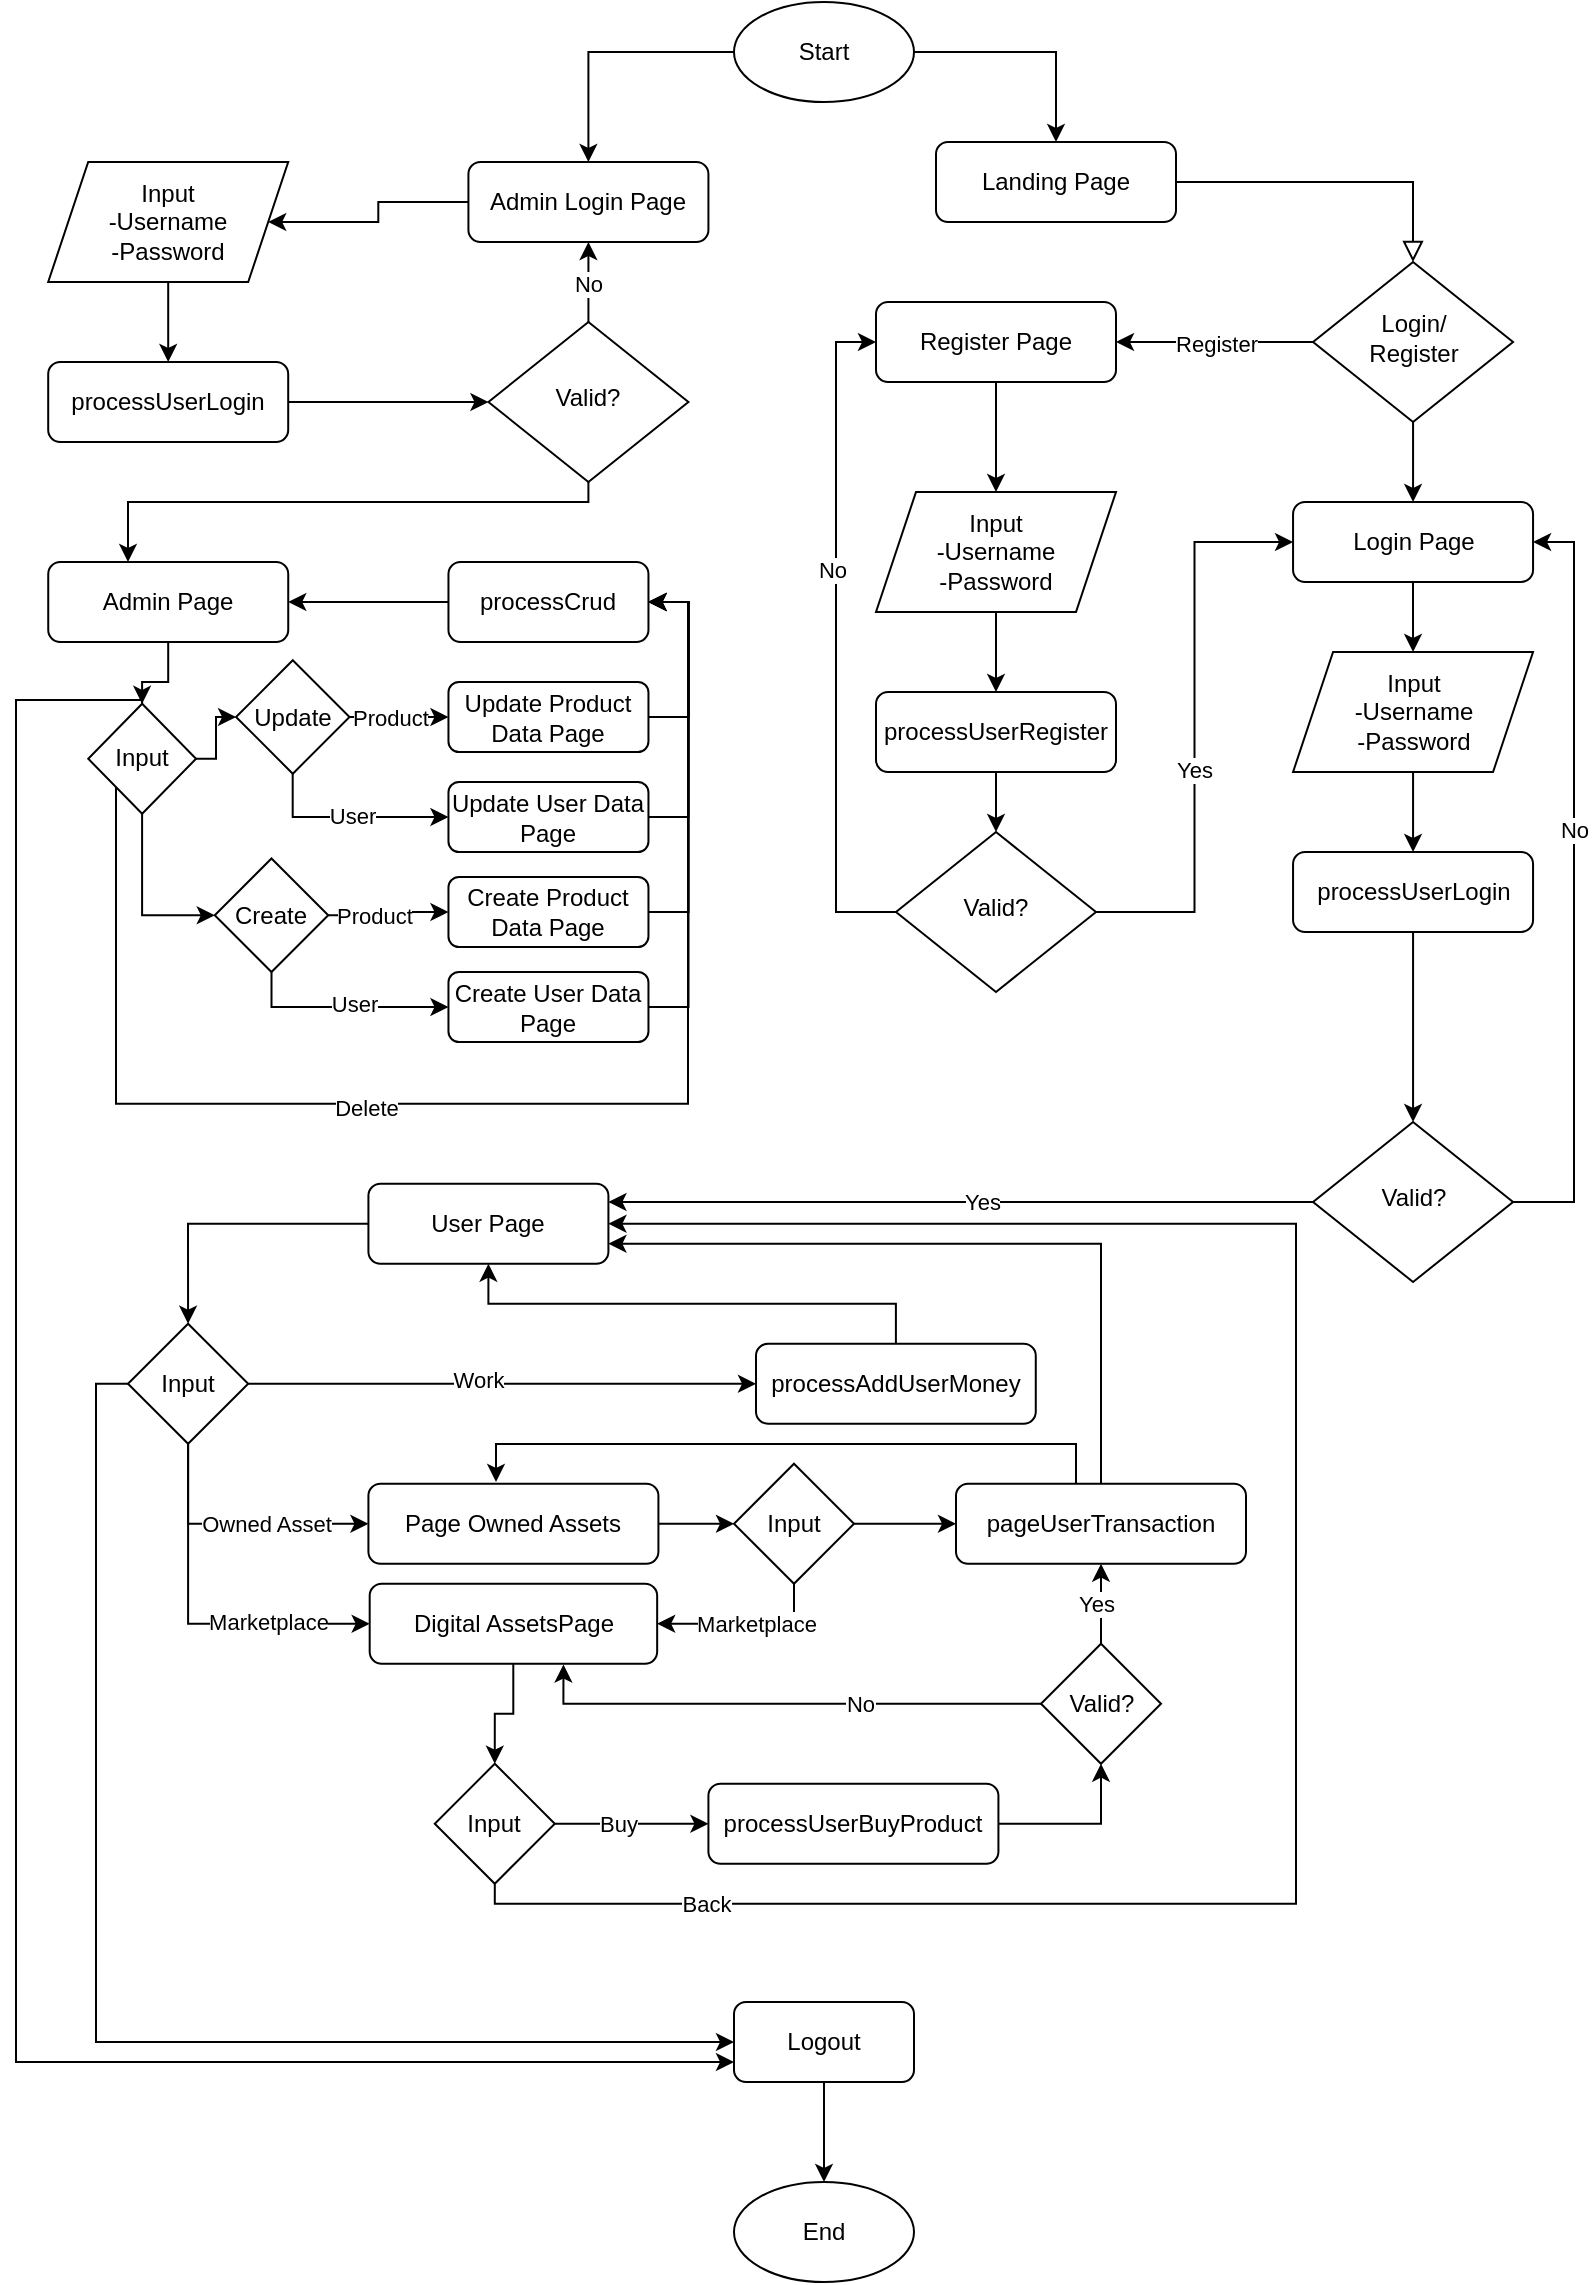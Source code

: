 <mxfile version="23.1.7" type="device">
  <diagram id="C5RBs43oDa-KdzZeNtuy" name="Page-1">
    <mxGraphModel dx="978" dy="607" grid="1" gridSize="10" guides="1" tooltips="1" connect="1" arrows="1" fold="1" page="1" pageScale="1" pageWidth="827" pageHeight="1169" math="0" shadow="0">
      <root>
        <mxCell id="WIyWlLk6GJQsqaUBKTNV-0" />
        <mxCell id="WIyWlLk6GJQsqaUBKTNV-1" parent="WIyWlLk6GJQsqaUBKTNV-0" />
        <mxCell id="WIyWlLk6GJQsqaUBKTNV-2" value="" style="rounded=0;html=1;jettySize=auto;orthogonalLoop=1;fontSize=11;endArrow=block;endFill=0;endSize=8;strokeWidth=1;shadow=0;labelBackgroundColor=none;edgeStyle=orthogonalEdgeStyle;" parent="WIyWlLk6GJQsqaUBKTNV-1" source="WIyWlLk6GJQsqaUBKTNV-3" target="WIyWlLk6GJQsqaUBKTNV-6" edge="1">
          <mxGeometry relative="1" as="geometry" />
        </mxCell>
        <mxCell id="WIyWlLk6GJQsqaUBKTNV-3" value="Landing Page" style="rounded=1;whiteSpace=wrap;html=1;fontSize=12;glass=0;strokeWidth=1;shadow=0;" parent="WIyWlLk6GJQsqaUBKTNV-1" vertex="1">
          <mxGeometry x="470" y="80" width="120" height="40" as="geometry" />
        </mxCell>
        <mxCell id="2EJG6AyKctbjGO9MTDLc-4" style="edgeStyle=orthogonalEdgeStyle;rounded=0;orthogonalLoop=1;jettySize=auto;html=1;entryX=1;entryY=0.5;entryDx=0;entryDy=0;" parent="WIyWlLk6GJQsqaUBKTNV-1" source="WIyWlLk6GJQsqaUBKTNV-6" target="2EJG6AyKctbjGO9MTDLc-16" edge="1">
          <mxGeometry relative="1" as="geometry">
            <mxPoint x="548.53" y="260" as="targetPoint" />
          </mxGeometry>
        </mxCell>
        <mxCell id="2EJG6AyKctbjGO9MTDLc-6" value="Register" style="edgeLabel;html=1;align=center;verticalAlign=middle;resizable=0;points=[];" parent="2EJG6AyKctbjGO9MTDLc-4" vertex="1" connectable="0">
          <mxGeometry x="-0.01" y="1" relative="1" as="geometry">
            <mxPoint as="offset" />
          </mxGeometry>
        </mxCell>
        <mxCell id="2EJG6AyKctbjGO9MTDLc-28" style="edgeStyle=orthogonalEdgeStyle;rounded=0;orthogonalLoop=1;jettySize=auto;html=1;" parent="WIyWlLk6GJQsqaUBKTNV-1" source="WIyWlLk6GJQsqaUBKTNV-6" target="2EJG6AyKctbjGO9MTDLc-15" edge="1">
          <mxGeometry relative="1" as="geometry" />
        </mxCell>
        <mxCell id="WIyWlLk6GJQsqaUBKTNV-6" value="Login/&lt;br&gt;Register" style="rhombus;whiteSpace=wrap;html=1;shadow=0;fontFamily=Helvetica;fontSize=12;align=center;strokeWidth=1;spacing=6;spacingTop=-4;" parent="WIyWlLk6GJQsqaUBKTNV-1" vertex="1">
          <mxGeometry x="658.53" y="140" width="100" height="80" as="geometry" />
        </mxCell>
        <mxCell id="2EJG6AyKctbjGO9MTDLc-12" style="edgeStyle=orthogonalEdgeStyle;rounded=0;orthogonalLoop=1;jettySize=auto;html=1;" parent="WIyWlLk6GJQsqaUBKTNV-1" source="2EJG6AyKctbjGO9MTDLc-8" target="2EJG6AyKctbjGO9MTDLc-11" edge="1">
          <mxGeometry relative="1" as="geometry" />
        </mxCell>
        <mxCell id="2EJG6AyKctbjGO9MTDLc-8" value="Input&lt;br&gt;-Username&lt;br&gt;-Password" style="shape=parallelogram;perimeter=parallelogramPerimeter;whiteSpace=wrap;html=1;fixedSize=1;" parent="WIyWlLk6GJQsqaUBKTNV-1" vertex="1">
          <mxGeometry x="440" y="255" width="120" height="60" as="geometry" />
        </mxCell>
        <mxCell id="2EJG6AyKctbjGO9MTDLc-25" style="edgeStyle=orthogonalEdgeStyle;rounded=0;orthogonalLoop=1;jettySize=auto;html=1;" parent="WIyWlLk6GJQsqaUBKTNV-1" source="2EJG6AyKctbjGO9MTDLc-9" target="2EJG6AyKctbjGO9MTDLc-23" edge="1">
          <mxGeometry relative="1" as="geometry" />
        </mxCell>
        <mxCell id="2EJG6AyKctbjGO9MTDLc-9" value="Input&lt;br&gt;-Username&lt;br&gt;-Password" style="shape=parallelogram;perimeter=parallelogramPerimeter;whiteSpace=wrap;html=1;fixedSize=1;" parent="WIyWlLk6GJQsqaUBKTNV-1" vertex="1">
          <mxGeometry x="648.53" y="335" width="120" height="60" as="geometry" />
        </mxCell>
        <mxCell id="2EJG6AyKctbjGO9MTDLc-19" style="edgeStyle=orthogonalEdgeStyle;rounded=0;orthogonalLoop=1;jettySize=auto;html=1;" parent="WIyWlLk6GJQsqaUBKTNV-1" source="2EJG6AyKctbjGO9MTDLc-11" target="2EJG6AyKctbjGO9MTDLc-13" edge="1">
          <mxGeometry relative="1" as="geometry" />
        </mxCell>
        <mxCell id="2EJG6AyKctbjGO9MTDLc-11" value="processUserRegister" style="rounded=1;whiteSpace=wrap;html=1;fontSize=12;glass=0;strokeWidth=1;shadow=0;" parent="WIyWlLk6GJQsqaUBKTNV-1" vertex="1">
          <mxGeometry x="440" y="355" width="120" height="40" as="geometry" />
        </mxCell>
        <mxCell id="2EJG6AyKctbjGO9MTDLc-29" style="edgeStyle=orthogonalEdgeStyle;rounded=0;orthogonalLoop=1;jettySize=auto;html=1;entryX=0;entryY=0.5;entryDx=0;entryDy=0;" parent="WIyWlLk6GJQsqaUBKTNV-1" source="2EJG6AyKctbjGO9MTDLc-13" target="2EJG6AyKctbjGO9MTDLc-15" edge="1">
          <mxGeometry relative="1" as="geometry" />
        </mxCell>
        <mxCell id="2EJG6AyKctbjGO9MTDLc-30" value="Yes" style="edgeLabel;html=1;align=center;verticalAlign=middle;resizable=0;points=[];" parent="2EJG6AyKctbjGO9MTDLc-29" vertex="1" connectable="0">
          <mxGeometry x="-0.148" y="1" relative="1" as="geometry">
            <mxPoint as="offset" />
          </mxGeometry>
        </mxCell>
        <mxCell id="2EJG6AyKctbjGO9MTDLc-269" style="edgeStyle=orthogonalEdgeStyle;rounded=0;orthogonalLoop=1;jettySize=auto;html=1;entryX=0;entryY=0.5;entryDx=0;entryDy=0;" parent="WIyWlLk6GJQsqaUBKTNV-1" source="2EJG6AyKctbjGO9MTDLc-13" target="2EJG6AyKctbjGO9MTDLc-16" edge="1">
          <mxGeometry relative="1" as="geometry">
            <Array as="points">
              <mxPoint x="420" y="465" />
              <mxPoint x="420" y="180" />
            </Array>
          </mxGeometry>
        </mxCell>
        <mxCell id="2EJG6AyKctbjGO9MTDLc-270" value="No" style="edgeLabel;html=1;align=center;verticalAlign=middle;resizable=0;points=[];" parent="2EJG6AyKctbjGO9MTDLc-269" vertex="1" connectable="0">
          <mxGeometry x="0.204" y="2" relative="1" as="geometry">
            <mxPoint as="offset" />
          </mxGeometry>
        </mxCell>
        <mxCell id="2EJG6AyKctbjGO9MTDLc-13" value="Valid?" style="rhombus;whiteSpace=wrap;html=1;shadow=0;fontFamily=Helvetica;fontSize=12;align=center;strokeWidth=1;spacing=6;spacingTop=-4;" parent="WIyWlLk6GJQsqaUBKTNV-1" vertex="1">
          <mxGeometry x="450" y="425" width="100" height="80" as="geometry" />
        </mxCell>
        <mxCell id="2EJG6AyKctbjGO9MTDLc-18" style="edgeStyle=orthogonalEdgeStyle;rounded=0;orthogonalLoop=1;jettySize=auto;html=1;entryX=0.5;entryY=0;entryDx=0;entryDy=0;" parent="WIyWlLk6GJQsqaUBKTNV-1" source="2EJG6AyKctbjGO9MTDLc-15" target="2EJG6AyKctbjGO9MTDLc-9" edge="1">
          <mxGeometry relative="1" as="geometry" />
        </mxCell>
        <mxCell id="2EJG6AyKctbjGO9MTDLc-15" value="Login Page" style="rounded=1;whiteSpace=wrap;html=1;fontSize=12;glass=0;strokeWidth=1;shadow=0;" parent="WIyWlLk6GJQsqaUBKTNV-1" vertex="1">
          <mxGeometry x="648.53" y="260" width="120" height="40" as="geometry" />
        </mxCell>
        <mxCell id="2EJG6AyKctbjGO9MTDLc-17" style="edgeStyle=orthogonalEdgeStyle;rounded=0;orthogonalLoop=1;jettySize=auto;html=1;" parent="WIyWlLk6GJQsqaUBKTNV-1" source="2EJG6AyKctbjGO9MTDLc-16" target="2EJG6AyKctbjGO9MTDLc-8" edge="1">
          <mxGeometry relative="1" as="geometry" />
        </mxCell>
        <mxCell id="2EJG6AyKctbjGO9MTDLc-16" value="Register Page" style="rounded=1;whiteSpace=wrap;html=1;fontSize=12;glass=0;strokeWidth=1;shadow=0;" parent="WIyWlLk6GJQsqaUBKTNV-1" vertex="1">
          <mxGeometry x="440" y="160" width="120" height="40" as="geometry" />
        </mxCell>
        <mxCell id="2EJG6AyKctbjGO9MTDLc-26" style="edgeStyle=orthogonalEdgeStyle;rounded=0;orthogonalLoop=1;jettySize=auto;html=1;" parent="WIyWlLk6GJQsqaUBKTNV-1" source="2EJG6AyKctbjGO9MTDLc-23" target="2EJG6AyKctbjGO9MTDLc-24" edge="1">
          <mxGeometry relative="1" as="geometry" />
        </mxCell>
        <mxCell id="2EJG6AyKctbjGO9MTDLc-23" value="processUserLogin" style="rounded=1;whiteSpace=wrap;html=1;fontSize=12;glass=0;strokeWidth=1;shadow=0;" parent="WIyWlLk6GJQsqaUBKTNV-1" vertex="1">
          <mxGeometry x="648.53" y="435" width="120" height="40" as="geometry" />
        </mxCell>
        <mxCell id="2EJG6AyKctbjGO9MTDLc-27" value="No" style="edgeStyle=orthogonalEdgeStyle;rounded=0;orthogonalLoop=1;jettySize=auto;html=1;exitX=1;exitY=0.5;exitDx=0;exitDy=0;entryX=1;entryY=0.5;entryDx=0;entryDy=0;" parent="WIyWlLk6GJQsqaUBKTNV-1" source="2EJG6AyKctbjGO9MTDLc-24" target="2EJG6AyKctbjGO9MTDLc-15" edge="1">
          <mxGeometry x="0.133" relative="1" as="geometry">
            <Array as="points">
              <mxPoint x="789" y="610" />
              <mxPoint x="789" y="280" />
            </Array>
            <mxPoint as="offset" />
          </mxGeometry>
        </mxCell>
        <mxCell id="2EJG6AyKctbjGO9MTDLc-273" style="edgeStyle=orthogonalEdgeStyle;rounded=0;orthogonalLoop=1;jettySize=auto;html=1;" parent="WIyWlLk6GJQsqaUBKTNV-1" source="2EJG6AyKctbjGO9MTDLc-24" target="2EJG6AyKctbjGO9MTDLc-37" edge="1">
          <mxGeometry relative="1" as="geometry">
            <Array as="points">
              <mxPoint x="380" y="609.87" />
              <mxPoint x="380" y="609.87" />
            </Array>
          </mxGeometry>
        </mxCell>
        <mxCell id="2EJG6AyKctbjGO9MTDLc-274" value="Yes" style="edgeLabel;html=1;align=center;verticalAlign=middle;resizable=0;points=[];" parent="2EJG6AyKctbjGO9MTDLc-273" vertex="1" connectable="0">
          <mxGeometry x="-0.055" relative="1" as="geometry">
            <mxPoint x="1" as="offset" />
          </mxGeometry>
        </mxCell>
        <mxCell id="2EJG6AyKctbjGO9MTDLc-24" value="Valid?" style="rhombus;whiteSpace=wrap;html=1;shadow=0;fontFamily=Helvetica;fontSize=12;align=center;strokeWidth=1;spacing=6;spacingTop=-4;" parent="WIyWlLk6GJQsqaUBKTNV-1" vertex="1">
          <mxGeometry x="658.53" y="570" width="100" height="80" as="geometry" />
        </mxCell>
        <mxCell id="2EJG6AyKctbjGO9MTDLc-292" style="edgeStyle=orthogonalEdgeStyle;rounded=0;orthogonalLoop=1;jettySize=auto;html=1;entryX=0.5;entryY=0;entryDx=0;entryDy=0;" parent="WIyWlLk6GJQsqaUBKTNV-1" source="2EJG6AyKctbjGO9MTDLc-37" target="2EJG6AyKctbjGO9MTDLc-41" edge="1">
          <mxGeometry relative="1" as="geometry" />
        </mxCell>
        <mxCell id="2EJG6AyKctbjGO9MTDLc-37" value="User Page" style="rounded=1;whiteSpace=wrap;html=1;fontSize=12;glass=0;strokeWidth=1;shadow=0;" parent="WIyWlLk6GJQsqaUBKTNV-1" vertex="1">
          <mxGeometry x="186.21" y="600.87" width="120" height="40" as="geometry" />
        </mxCell>
        <mxCell id="2EJG6AyKctbjGO9MTDLc-271" style="edgeStyle=orthogonalEdgeStyle;rounded=0;orthogonalLoop=1;jettySize=auto;html=1;entryX=0;entryY=0.5;entryDx=0;entryDy=0;" parent="WIyWlLk6GJQsqaUBKTNV-1" source="2EJG6AyKctbjGO9MTDLc-41" target="2EJG6AyKctbjGO9MTDLc-48" edge="1">
          <mxGeometry relative="1" as="geometry" />
        </mxCell>
        <mxCell id="2EJG6AyKctbjGO9MTDLc-275" value="Work" style="edgeLabel;html=1;align=center;verticalAlign=middle;resizable=0;points=[];" parent="2EJG6AyKctbjGO9MTDLc-271" vertex="1" connectable="0">
          <mxGeometry x="-0.1" y="2" relative="1" as="geometry">
            <mxPoint as="offset" />
          </mxGeometry>
        </mxCell>
        <mxCell id="2EJG6AyKctbjGO9MTDLc-293" style="edgeStyle=orthogonalEdgeStyle;rounded=0;orthogonalLoop=1;jettySize=auto;html=1;entryX=0;entryY=0.5;entryDx=0;entryDy=0;" parent="WIyWlLk6GJQsqaUBKTNV-1" source="2EJG6AyKctbjGO9MTDLc-41" target="2EJG6AyKctbjGO9MTDLc-82" edge="1">
          <mxGeometry relative="1" as="geometry">
            <Array as="points">
              <mxPoint x="96" y="770.87" />
            </Array>
          </mxGeometry>
        </mxCell>
        <mxCell id="2EJG6AyKctbjGO9MTDLc-312" value="Owned Asset" style="edgeLabel;html=1;align=center;verticalAlign=middle;resizable=0;points=[];" parent="2EJG6AyKctbjGO9MTDLc-293" vertex="1" connectable="0">
          <mxGeometry x="0.225" relative="1" as="geometry">
            <mxPoint x="-1" as="offset" />
          </mxGeometry>
        </mxCell>
        <mxCell id="2EJG6AyKctbjGO9MTDLc-294" style="edgeStyle=orthogonalEdgeStyle;rounded=0;orthogonalLoop=1;jettySize=auto;html=1;entryX=0;entryY=0.5;entryDx=0;entryDy=0;" parent="WIyWlLk6GJQsqaUBKTNV-1" source="2EJG6AyKctbjGO9MTDLc-41" target="2EJG6AyKctbjGO9MTDLc-55" edge="1">
          <mxGeometry relative="1" as="geometry">
            <Array as="points">
              <mxPoint x="96" y="820.87" />
            </Array>
          </mxGeometry>
        </mxCell>
        <mxCell id="2EJG6AyKctbjGO9MTDLc-313" value="Marketplace" style="edgeLabel;html=1;align=center;verticalAlign=middle;resizable=0;points=[];" parent="2EJG6AyKctbjGO9MTDLc-294" vertex="1" connectable="0">
          <mxGeometry x="0.433" y="1" relative="1" as="geometry">
            <mxPoint as="offset" />
          </mxGeometry>
        </mxCell>
        <mxCell id="2EJG6AyKctbjGO9MTDLc-314" style="edgeStyle=orthogonalEdgeStyle;rounded=0;orthogonalLoop=1;jettySize=auto;html=1;entryX=0;entryY=0.5;entryDx=0;entryDy=0;" parent="WIyWlLk6GJQsqaUBKTNV-1" source="2EJG6AyKctbjGO9MTDLc-41" target="2EJG6AyKctbjGO9MTDLc-108" edge="1">
          <mxGeometry relative="1" as="geometry">
            <Array as="points">
              <mxPoint x="50" y="701" />
              <mxPoint x="50" y="1030" />
            </Array>
          </mxGeometry>
        </mxCell>
        <mxCell id="2EJG6AyKctbjGO9MTDLc-41" value="Input" style="rhombus;whiteSpace=wrap;html=1;" parent="WIyWlLk6GJQsqaUBKTNV-1" vertex="1">
          <mxGeometry x="65.99" y="670.87" width="60.11" height="60" as="geometry" />
        </mxCell>
        <mxCell id="2EJG6AyKctbjGO9MTDLc-272" style="edgeStyle=orthogonalEdgeStyle;rounded=0;orthogonalLoop=1;jettySize=auto;html=1;entryX=0.5;entryY=1;entryDx=0;entryDy=0;" parent="WIyWlLk6GJQsqaUBKTNV-1" source="2EJG6AyKctbjGO9MTDLc-48" target="2EJG6AyKctbjGO9MTDLc-37" edge="1">
          <mxGeometry relative="1" as="geometry">
            <Array as="points">
              <mxPoint x="450" y="660.87" />
              <mxPoint x="246" y="660.87" />
            </Array>
          </mxGeometry>
        </mxCell>
        <mxCell id="2EJG6AyKctbjGO9MTDLc-48" value="processAddUserMoney" style="rounded=1;whiteSpace=wrap;html=1;fontSize=12;glass=0;strokeWidth=1;shadow=0;" parent="WIyWlLk6GJQsqaUBKTNV-1" vertex="1">
          <mxGeometry x="380" y="680.87" width="139.89" height="40" as="geometry" />
        </mxCell>
        <mxCell id="2EJG6AyKctbjGO9MTDLc-288" style="edgeStyle=orthogonalEdgeStyle;rounded=0;orthogonalLoop=1;jettySize=auto;html=1;entryX=0.5;entryY=0;entryDx=0;entryDy=0;" parent="WIyWlLk6GJQsqaUBKTNV-1" source="2EJG6AyKctbjGO9MTDLc-55" target="2EJG6AyKctbjGO9MTDLc-281" edge="1">
          <mxGeometry relative="1" as="geometry" />
        </mxCell>
        <mxCell id="2EJG6AyKctbjGO9MTDLc-55" value="Digital AssetsPage" style="rounded=1;whiteSpace=wrap;html=1;fontSize=12;glass=0;strokeWidth=1;shadow=0;" parent="WIyWlLk6GJQsqaUBKTNV-1" vertex="1">
          <mxGeometry x="186.84" y="800.87" width="143.74" height="40" as="geometry" />
        </mxCell>
        <mxCell id="2EJG6AyKctbjGO9MTDLc-307" style="edgeStyle=orthogonalEdgeStyle;rounded=0;orthogonalLoop=1;jettySize=auto;html=1;entryX=0.5;entryY=1;entryDx=0;entryDy=0;" parent="WIyWlLk6GJQsqaUBKTNV-1" source="2EJG6AyKctbjGO9MTDLc-62" target="2EJG6AyKctbjGO9MTDLc-70" edge="1">
          <mxGeometry relative="1" as="geometry" />
        </mxCell>
        <mxCell id="2EJG6AyKctbjGO9MTDLc-62" value="processUserBuyProduct" style="rounded=1;whiteSpace=wrap;html=1;fontSize=12;glass=0;strokeWidth=1;shadow=0;" parent="WIyWlLk6GJQsqaUBKTNV-1" vertex="1">
          <mxGeometry x="356.21" y="900.87" width="145" height="40" as="geometry" />
        </mxCell>
        <mxCell id="2EJG6AyKctbjGO9MTDLc-308" style="edgeStyle=orthogonalEdgeStyle;rounded=0;orthogonalLoop=1;jettySize=auto;html=1;" parent="WIyWlLk6GJQsqaUBKTNV-1" source="2EJG6AyKctbjGO9MTDLc-70" target="2EJG6AyKctbjGO9MTDLc-79" edge="1">
          <mxGeometry relative="1" as="geometry" />
        </mxCell>
        <mxCell id="2EJG6AyKctbjGO9MTDLc-311" value="Yes" style="edgeLabel;html=1;align=center;verticalAlign=middle;resizable=0;points=[];" parent="2EJG6AyKctbjGO9MTDLc-308" vertex="1" connectable="0">
          <mxGeometry x="0.009" y="3" relative="1" as="geometry">
            <mxPoint as="offset" />
          </mxGeometry>
        </mxCell>
        <mxCell id="2EJG6AyKctbjGO9MTDLc-70" value="Valid?" style="rhombus;whiteSpace=wrap;html=1;" parent="WIyWlLk6GJQsqaUBKTNV-1" vertex="1">
          <mxGeometry x="522.5" y="830.87" width="60" height="60" as="geometry" />
        </mxCell>
        <mxCell id="2EJG6AyKctbjGO9MTDLc-297" style="edgeStyle=orthogonalEdgeStyle;rounded=0;orthogonalLoop=1;jettySize=auto;html=1;entryX=1;entryY=0.75;entryDx=0;entryDy=0;" parent="WIyWlLk6GJQsqaUBKTNV-1" source="2EJG6AyKctbjGO9MTDLc-79" target="2EJG6AyKctbjGO9MTDLc-37" edge="1">
          <mxGeometry relative="1" as="geometry">
            <Array as="points">
              <mxPoint x="553" y="630.87" />
            </Array>
          </mxGeometry>
        </mxCell>
        <mxCell id="2EJG6AyKctbjGO9MTDLc-79" value="pageUserTransaction" style="rounded=1;whiteSpace=wrap;html=1;fontSize=12;glass=0;strokeWidth=1;shadow=0;" parent="WIyWlLk6GJQsqaUBKTNV-1" vertex="1">
          <mxGeometry x="480" y="750.87" width="145" height="40" as="geometry" />
        </mxCell>
        <mxCell id="2EJG6AyKctbjGO9MTDLc-282" style="edgeStyle=orthogonalEdgeStyle;rounded=0;orthogonalLoop=1;jettySize=auto;html=1;entryX=0;entryY=0.5;entryDx=0;entryDy=0;" parent="WIyWlLk6GJQsqaUBKTNV-1" source="2EJG6AyKctbjGO9MTDLc-82" target="2EJG6AyKctbjGO9MTDLc-85" edge="1">
          <mxGeometry relative="1" as="geometry" />
        </mxCell>
        <mxCell id="2EJG6AyKctbjGO9MTDLc-82" value="Page Owned Assets" style="rounded=1;whiteSpace=wrap;html=1;fontSize=12;glass=0;strokeWidth=1;shadow=0;" parent="WIyWlLk6GJQsqaUBKTNV-1" vertex="1">
          <mxGeometry x="186.21" y="750.87" width="145" height="40" as="geometry" />
        </mxCell>
        <mxCell id="2EJG6AyKctbjGO9MTDLc-295" style="edgeStyle=orthogonalEdgeStyle;rounded=0;orthogonalLoop=1;jettySize=auto;html=1;" parent="WIyWlLk6GJQsqaUBKTNV-1" source="2EJG6AyKctbjGO9MTDLc-85" target="2EJG6AyKctbjGO9MTDLc-79" edge="1">
          <mxGeometry relative="1" as="geometry" />
        </mxCell>
        <mxCell id="2EJG6AyKctbjGO9MTDLc-299" style="edgeStyle=orthogonalEdgeStyle;rounded=0;orthogonalLoop=1;jettySize=auto;html=1;" parent="WIyWlLk6GJQsqaUBKTNV-1" source="2EJG6AyKctbjGO9MTDLc-85" target="2EJG6AyKctbjGO9MTDLc-55" edge="1">
          <mxGeometry relative="1" as="geometry">
            <Array as="points">
              <mxPoint x="399" y="820.87" />
            </Array>
          </mxGeometry>
        </mxCell>
        <mxCell id="2EJG6AyKctbjGO9MTDLc-300" value="Marketplace" style="edgeLabel;html=1;align=center;verticalAlign=middle;resizable=0;points=[];" parent="2EJG6AyKctbjGO9MTDLc-299" vertex="1" connectable="0">
          <mxGeometry x="-0.12" y="-4" relative="1" as="geometry">
            <mxPoint y="4" as="offset" />
          </mxGeometry>
        </mxCell>
        <mxCell id="2EJG6AyKctbjGO9MTDLc-85" value="Input" style="rhombus;whiteSpace=wrap;html=1;" parent="WIyWlLk6GJQsqaUBKTNV-1" vertex="1">
          <mxGeometry x="369" y="740.87" width="60" height="60" as="geometry" />
        </mxCell>
        <mxCell id="2EJG6AyKctbjGO9MTDLc-316" style="edgeStyle=orthogonalEdgeStyle;rounded=0;orthogonalLoop=1;jettySize=auto;html=1;" parent="WIyWlLk6GJQsqaUBKTNV-1" source="2EJG6AyKctbjGO9MTDLc-108" target="2EJG6AyKctbjGO9MTDLc-163" edge="1">
          <mxGeometry relative="1" as="geometry" />
        </mxCell>
        <mxCell id="2EJG6AyKctbjGO9MTDLc-108" value="Logout" style="rounded=1;whiteSpace=wrap;html=1;" parent="WIyWlLk6GJQsqaUBKTNV-1" vertex="1">
          <mxGeometry x="369" y="1010" width="90" height="40" as="geometry" />
        </mxCell>
        <mxCell id="2EJG6AyKctbjGO9MTDLc-138" style="edgeStyle=orthogonalEdgeStyle;rounded=0;orthogonalLoop=1;jettySize=auto;html=1;entryX=0.5;entryY=0;entryDx=0;entryDy=0;" parent="WIyWlLk6GJQsqaUBKTNV-1" source="2EJG6AyKctbjGO9MTDLc-115" target="2EJG6AyKctbjGO9MTDLc-120" edge="1">
          <mxGeometry relative="1" as="geometry" />
        </mxCell>
        <mxCell id="2EJG6AyKctbjGO9MTDLc-115" value="Input&lt;br&gt;-Username&lt;br&gt;-Password" style="shape=parallelogram;perimeter=parallelogramPerimeter;whiteSpace=wrap;html=1;fixedSize=1;" parent="WIyWlLk6GJQsqaUBKTNV-1" vertex="1">
          <mxGeometry x="26.1" y="90" width="120" height="60" as="geometry" />
        </mxCell>
        <mxCell id="2EJG6AyKctbjGO9MTDLc-137" style="edgeStyle=orthogonalEdgeStyle;rounded=0;orthogonalLoop=1;jettySize=auto;html=1;" parent="WIyWlLk6GJQsqaUBKTNV-1" source="2EJG6AyKctbjGO9MTDLc-118" target="2EJG6AyKctbjGO9MTDLc-115" edge="1">
          <mxGeometry relative="1" as="geometry" />
        </mxCell>
        <mxCell id="2EJG6AyKctbjGO9MTDLc-118" value="Admin Login Page" style="rounded=1;whiteSpace=wrap;html=1;fontSize=12;glass=0;strokeWidth=1;shadow=0;" parent="WIyWlLk6GJQsqaUBKTNV-1" vertex="1">
          <mxGeometry x="236.21" y="90" width="120" height="40" as="geometry" />
        </mxCell>
        <mxCell id="2EJG6AyKctbjGO9MTDLc-131" style="edgeStyle=orthogonalEdgeStyle;rounded=0;orthogonalLoop=1;jettySize=auto;html=1;" parent="WIyWlLk6GJQsqaUBKTNV-1" source="2EJG6AyKctbjGO9MTDLc-120" target="2EJG6AyKctbjGO9MTDLc-122" edge="1">
          <mxGeometry relative="1" as="geometry" />
        </mxCell>
        <mxCell id="2EJG6AyKctbjGO9MTDLc-120" value="processUserLogin" style="rounded=1;whiteSpace=wrap;html=1;fontSize=12;glass=0;strokeWidth=1;shadow=0;" parent="WIyWlLk6GJQsqaUBKTNV-1" vertex="1">
          <mxGeometry x="26.1" y="190" width="120" height="40" as="geometry" />
        </mxCell>
        <mxCell id="2EJG6AyKctbjGO9MTDLc-132" style="edgeStyle=orthogonalEdgeStyle;rounded=0;orthogonalLoop=1;jettySize=auto;html=1;entryX=0.5;entryY=1;entryDx=0;entryDy=0;" parent="WIyWlLk6GJQsqaUBKTNV-1" source="2EJG6AyKctbjGO9MTDLc-122" target="2EJG6AyKctbjGO9MTDLc-118" edge="1">
          <mxGeometry relative="1" as="geometry" />
        </mxCell>
        <mxCell id="2EJG6AyKctbjGO9MTDLc-133" value="No" style="edgeLabel;html=1;align=center;verticalAlign=middle;resizable=0;points=[];" parent="2EJG6AyKctbjGO9MTDLc-132" vertex="1" connectable="0">
          <mxGeometry x="-0.057" relative="1" as="geometry">
            <mxPoint as="offset" />
          </mxGeometry>
        </mxCell>
        <mxCell id="oSRfJjsaRmlaMst2_6_6-0" style="edgeStyle=orthogonalEdgeStyle;rounded=0;orthogonalLoop=1;jettySize=auto;html=1;" edge="1" parent="WIyWlLk6GJQsqaUBKTNV-1" source="2EJG6AyKctbjGO9MTDLc-122" target="2EJG6AyKctbjGO9MTDLc-124">
          <mxGeometry relative="1" as="geometry">
            <Array as="points">
              <mxPoint x="296" y="260" />
              <mxPoint x="66" y="260" />
            </Array>
          </mxGeometry>
        </mxCell>
        <mxCell id="2EJG6AyKctbjGO9MTDLc-122" value="Valid?" style="rhombus;whiteSpace=wrap;html=1;shadow=0;fontFamily=Helvetica;fontSize=12;align=center;strokeWidth=1;spacing=6;spacingTop=-4;" parent="WIyWlLk6GJQsqaUBKTNV-1" vertex="1">
          <mxGeometry x="246.21" y="170" width="100" height="80" as="geometry" />
        </mxCell>
        <mxCell id="2EJG6AyKctbjGO9MTDLc-175" style="edgeStyle=orthogonalEdgeStyle;rounded=0;orthogonalLoop=1;jettySize=auto;html=1;" parent="WIyWlLk6GJQsqaUBKTNV-1" source="2EJG6AyKctbjGO9MTDLc-124" target="2EJG6AyKctbjGO9MTDLc-128" edge="1">
          <mxGeometry relative="1" as="geometry" />
        </mxCell>
        <mxCell id="2EJG6AyKctbjGO9MTDLc-124" value="Admin Page" style="rounded=1;whiteSpace=wrap;html=1;fontSize=12;glass=0;strokeWidth=1;shadow=0;" parent="WIyWlLk6GJQsqaUBKTNV-1" vertex="1">
          <mxGeometry x="26.12" y="290" width="120" height="40" as="geometry" />
        </mxCell>
        <mxCell id="2EJG6AyKctbjGO9MTDLc-318" style="edgeStyle=orthogonalEdgeStyle;rounded=0;orthogonalLoop=1;jettySize=auto;html=1;entryX=0;entryY=0.75;entryDx=0;entryDy=0;" parent="WIyWlLk6GJQsqaUBKTNV-1" source="2EJG6AyKctbjGO9MTDLc-128" target="2EJG6AyKctbjGO9MTDLc-108" edge="1">
          <mxGeometry relative="1" as="geometry">
            <Array as="points">
              <mxPoint x="10" y="359" />
              <mxPoint x="10" y="1040" />
            </Array>
          </mxGeometry>
        </mxCell>
        <mxCell id="2EJG6AyKctbjGO9MTDLc-331" style="edgeStyle=orthogonalEdgeStyle;rounded=0;orthogonalLoop=1;jettySize=auto;html=1;entryX=0;entryY=0.5;entryDx=0;entryDy=0;" parent="WIyWlLk6GJQsqaUBKTNV-1" source="2EJG6AyKctbjGO9MTDLc-128" target="2EJG6AyKctbjGO9MTDLc-322" edge="1">
          <mxGeometry relative="1" as="geometry">
            <Array as="points">
              <mxPoint x="110.02" y="388.87" />
              <mxPoint x="110.02" y="367.87" />
            </Array>
          </mxGeometry>
        </mxCell>
        <mxCell id="2EJG6AyKctbjGO9MTDLc-343" style="edgeStyle=orthogonalEdgeStyle;rounded=0;orthogonalLoop=1;jettySize=auto;html=1;entryX=0;entryY=0.5;entryDx=0;entryDy=0;" parent="WIyWlLk6GJQsqaUBKTNV-1" source="2EJG6AyKctbjGO9MTDLc-128" target="2EJG6AyKctbjGO9MTDLc-332" edge="1">
          <mxGeometry relative="1" as="geometry">
            <Array as="points">
              <mxPoint x="73.02" y="466.87" />
            </Array>
          </mxGeometry>
        </mxCell>
        <mxCell id="2EJG6AyKctbjGO9MTDLc-347" style="edgeStyle=orthogonalEdgeStyle;rounded=0;orthogonalLoop=1;jettySize=auto;html=1;entryX=1;entryY=0.5;entryDx=0;entryDy=0;" parent="WIyWlLk6GJQsqaUBKTNV-1" source="2EJG6AyKctbjGO9MTDLc-128" target="2EJG6AyKctbjGO9MTDLc-142" edge="1">
          <mxGeometry relative="1" as="geometry">
            <Array as="points">
              <mxPoint x="60.02" y="560.87" />
              <mxPoint x="346.02" y="560.87" />
              <mxPoint x="346.02" y="309.87" />
            </Array>
          </mxGeometry>
        </mxCell>
        <mxCell id="2EJG6AyKctbjGO9MTDLc-348" value="Delete" style="edgeLabel;html=1;align=center;verticalAlign=middle;resizable=0;points=[];" parent="2EJG6AyKctbjGO9MTDLc-347" vertex="1" connectable="0">
          <mxGeometry x="-0.207" y="-2" relative="1" as="geometry">
            <mxPoint as="offset" />
          </mxGeometry>
        </mxCell>
        <mxCell id="2EJG6AyKctbjGO9MTDLc-128" value="Input" style="rhombus;whiteSpace=wrap;html=1;" parent="WIyWlLk6GJQsqaUBKTNV-1" vertex="1">
          <mxGeometry x="46.12" y="360.87" width="53.9" height="55" as="geometry" />
        </mxCell>
        <mxCell id="2EJG6AyKctbjGO9MTDLc-262" style="edgeStyle=orthogonalEdgeStyle;rounded=0;orthogonalLoop=1;jettySize=auto;html=1;" parent="WIyWlLk6GJQsqaUBKTNV-1" source="2EJG6AyKctbjGO9MTDLc-142" target="2EJG6AyKctbjGO9MTDLc-124" edge="1">
          <mxGeometry relative="1" as="geometry" />
        </mxCell>
        <mxCell id="2EJG6AyKctbjGO9MTDLc-142" value="processCrud" style="rounded=1;whiteSpace=wrap;html=1;" parent="WIyWlLk6GJQsqaUBKTNV-1" vertex="1">
          <mxGeometry x="226.23" y="290" width="100" height="40" as="geometry" />
        </mxCell>
        <mxCell id="2EJG6AyKctbjGO9MTDLc-163" value="End" style="ellipse;whiteSpace=wrap;html=1;" parent="WIyWlLk6GJQsqaUBKTNV-1" vertex="1">
          <mxGeometry x="369" y="1100" width="90" height="50" as="geometry" />
        </mxCell>
        <mxCell id="2EJG6AyKctbjGO9MTDLc-256" style="edgeStyle=orthogonalEdgeStyle;rounded=0;orthogonalLoop=1;jettySize=auto;html=1;entryX=1;entryY=0.5;entryDx=0;entryDy=0;" parent="WIyWlLk6GJQsqaUBKTNV-1" source="2EJG6AyKctbjGO9MTDLc-187" target="2EJG6AyKctbjGO9MTDLc-142" edge="1">
          <mxGeometry relative="1" as="geometry">
            <Array as="points">
              <mxPoint x="346.23" y="367.87" />
              <mxPoint x="346.23" y="309.87" />
            </Array>
          </mxGeometry>
        </mxCell>
        <mxCell id="2EJG6AyKctbjGO9MTDLc-257" style="edgeStyle=orthogonalEdgeStyle;rounded=0;orthogonalLoop=1;jettySize=auto;html=1;entryX=1;entryY=0.5;entryDx=0;entryDy=0;" parent="WIyWlLk6GJQsqaUBKTNV-1" source="2EJG6AyKctbjGO9MTDLc-187" target="2EJG6AyKctbjGO9MTDLc-142" edge="1">
          <mxGeometry relative="1" as="geometry">
            <Array as="points">
              <mxPoint x="346.23" y="367.87" />
              <mxPoint x="346.23" y="309.87" />
            </Array>
          </mxGeometry>
        </mxCell>
        <mxCell id="2EJG6AyKctbjGO9MTDLc-187" value="Update Product Data Page" style="rounded=1;whiteSpace=wrap;html=1;" parent="WIyWlLk6GJQsqaUBKTNV-1" vertex="1">
          <mxGeometry x="226.23" y="350" width="100" height="35" as="geometry" />
        </mxCell>
        <mxCell id="2EJG6AyKctbjGO9MTDLc-258" style="edgeStyle=orthogonalEdgeStyle;rounded=0;orthogonalLoop=1;jettySize=auto;html=1;entryX=1;entryY=0.5;entryDx=0;entryDy=0;" parent="WIyWlLk6GJQsqaUBKTNV-1" source="2EJG6AyKctbjGO9MTDLc-182" target="2EJG6AyKctbjGO9MTDLc-142" edge="1">
          <mxGeometry relative="1" as="geometry">
            <Array as="points">
              <mxPoint x="346.23" y="417.87" />
              <mxPoint x="346.23" y="309.87" />
            </Array>
          </mxGeometry>
        </mxCell>
        <mxCell id="2EJG6AyKctbjGO9MTDLc-182" value="Update User Data Page" style="rounded=1;whiteSpace=wrap;html=1;" parent="WIyWlLk6GJQsqaUBKTNV-1" vertex="1">
          <mxGeometry x="226.23" y="400" width="100" height="35" as="geometry" />
        </mxCell>
        <mxCell id="2EJG6AyKctbjGO9MTDLc-260" style="edgeStyle=orthogonalEdgeStyle;rounded=0;orthogonalLoop=1;jettySize=auto;html=1;entryX=1;entryY=0.5;entryDx=0;entryDy=0;" parent="WIyWlLk6GJQsqaUBKTNV-1" source="2EJG6AyKctbjGO9MTDLc-205" target="2EJG6AyKctbjGO9MTDLc-142" edge="1">
          <mxGeometry relative="1" as="geometry">
            <Array as="points">
              <mxPoint x="346.23" y="464.87" />
              <mxPoint x="346.23" y="309.87" />
            </Array>
          </mxGeometry>
        </mxCell>
        <mxCell id="2EJG6AyKctbjGO9MTDLc-205" value="Create Product Data Page" style="rounded=1;whiteSpace=wrap;html=1;" parent="WIyWlLk6GJQsqaUBKTNV-1" vertex="1">
          <mxGeometry x="226.23" y="447.5" width="100" height="35" as="geometry" />
        </mxCell>
        <mxCell id="2EJG6AyKctbjGO9MTDLc-261" style="edgeStyle=orthogonalEdgeStyle;rounded=0;orthogonalLoop=1;jettySize=auto;html=1;entryX=1;entryY=0.5;entryDx=0;entryDy=0;" parent="WIyWlLk6GJQsqaUBKTNV-1" source="2EJG6AyKctbjGO9MTDLc-206" target="2EJG6AyKctbjGO9MTDLc-142" edge="1">
          <mxGeometry relative="1" as="geometry">
            <Array as="points">
              <mxPoint x="346.23" y="512.87" />
              <mxPoint x="346.23" y="309.87" />
            </Array>
          </mxGeometry>
        </mxCell>
        <mxCell id="2EJG6AyKctbjGO9MTDLc-206" value="Create User Data Page" style="rounded=1;whiteSpace=wrap;html=1;" parent="WIyWlLk6GJQsqaUBKTNV-1" vertex="1">
          <mxGeometry x="226.23" y="495" width="100" height="35" as="geometry" />
        </mxCell>
        <mxCell id="2EJG6AyKctbjGO9MTDLc-237" style="edgeStyle=orthogonalEdgeStyle;rounded=0;orthogonalLoop=1;jettySize=auto;html=1;exitX=0.5;exitY=1;exitDx=0;exitDy=0;" parent="WIyWlLk6GJQsqaUBKTNV-1" edge="1">
          <mxGeometry relative="1" as="geometry">
            <mxPoint x="256.21" y="570.0" as="sourcePoint" />
            <mxPoint x="256.21" y="570.0" as="targetPoint" />
          </mxGeometry>
        </mxCell>
        <mxCell id="2EJG6AyKctbjGO9MTDLc-242" style="edgeStyle=orthogonalEdgeStyle;rounded=0;orthogonalLoop=1;jettySize=auto;html=1;" parent="WIyWlLk6GJQsqaUBKTNV-1" source="2EJG6AyKctbjGO9MTDLc-1" target="WIyWlLk6GJQsqaUBKTNV-3" edge="1">
          <mxGeometry relative="1" as="geometry" />
        </mxCell>
        <mxCell id="2EJG6AyKctbjGO9MTDLc-266" style="edgeStyle=orthogonalEdgeStyle;rounded=0;orthogonalLoop=1;jettySize=auto;html=1;" parent="WIyWlLk6GJQsqaUBKTNV-1" source="2EJG6AyKctbjGO9MTDLc-1" target="2EJG6AyKctbjGO9MTDLc-118" edge="1">
          <mxGeometry relative="1" as="geometry" />
        </mxCell>
        <mxCell id="2EJG6AyKctbjGO9MTDLc-1" value="Start" style="ellipse;whiteSpace=wrap;html=1;" parent="WIyWlLk6GJQsqaUBKTNV-1" vertex="1">
          <mxGeometry x="369" y="10" width="90" height="50" as="geometry" />
        </mxCell>
        <mxCell id="2EJG6AyKctbjGO9MTDLc-287" style="edgeStyle=orthogonalEdgeStyle;rounded=0;orthogonalLoop=1;jettySize=auto;html=1;" parent="WIyWlLk6GJQsqaUBKTNV-1" source="2EJG6AyKctbjGO9MTDLc-281" target="2EJG6AyKctbjGO9MTDLc-62" edge="1">
          <mxGeometry relative="1" as="geometry" />
        </mxCell>
        <mxCell id="2EJG6AyKctbjGO9MTDLc-291" value="Buy" style="edgeLabel;html=1;align=center;verticalAlign=middle;resizable=0;points=[];" parent="2EJG6AyKctbjGO9MTDLc-287" vertex="1" connectable="0">
          <mxGeometry x="-0.189" y="-2" relative="1" as="geometry">
            <mxPoint y="-2" as="offset" />
          </mxGeometry>
        </mxCell>
        <mxCell id="2EJG6AyKctbjGO9MTDLc-304" style="edgeStyle=orthogonalEdgeStyle;rounded=0;orthogonalLoop=1;jettySize=auto;html=1;entryX=1;entryY=0.5;entryDx=0;entryDy=0;" parent="WIyWlLk6GJQsqaUBKTNV-1" source="2EJG6AyKctbjGO9MTDLc-281" target="2EJG6AyKctbjGO9MTDLc-37" edge="1">
          <mxGeometry relative="1" as="geometry">
            <Array as="points">
              <mxPoint x="249" y="960.87" />
              <mxPoint x="650" y="960.87" />
              <mxPoint x="650" y="620.87" />
            </Array>
          </mxGeometry>
        </mxCell>
        <mxCell id="2EJG6AyKctbjGO9MTDLc-306" value="Back" style="edgeLabel;html=1;align=center;verticalAlign=middle;resizable=0;points=[];" parent="2EJG6AyKctbjGO9MTDLc-304" vertex="1" connectable="0">
          <mxGeometry x="-0.79" relative="1" as="geometry">
            <mxPoint as="offset" />
          </mxGeometry>
        </mxCell>
        <mxCell id="2EJG6AyKctbjGO9MTDLc-281" value="Input" style="rhombus;whiteSpace=wrap;html=1;" parent="WIyWlLk6GJQsqaUBKTNV-1" vertex="1">
          <mxGeometry x="219.39" y="890.87" width="60" height="60" as="geometry" />
        </mxCell>
        <mxCell id="2EJG6AyKctbjGO9MTDLc-309" style="edgeStyle=orthogonalEdgeStyle;rounded=0;orthogonalLoop=1;jettySize=auto;html=1;entryX=0.674;entryY=1.01;entryDx=0;entryDy=0;entryPerimeter=0;" parent="WIyWlLk6GJQsqaUBKTNV-1" source="2EJG6AyKctbjGO9MTDLc-70" target="2EJG6AyKctbjGO9MTDLc-55" edge="1">
          <mxGeometry relative="1" as="geometry" />
        </mxCell>
        <mxCell id="2EJG6AyKctbjGO9MTDLc-310" value="No" style="edgeLabel;html=1;align=center;verticalAlign=middle;resizable=0;points=[];" parent="2EJG6AyKctbjGO9MTDLc-309" vertex="1" connectable="0">
          <mxGeometry x="-0.289" y="4" relative="1" as="geometry">
            <mxPoint x="1" y="-4" as="offset" />
          </mxGeometry>
        </mxCell>
        <mxCell id="2EJG6AyKctbjGO9MTDLc-317" style="edgeStyle=orthogonalEdgeStyle;rounded=0;orthogonalLoop=1;jettySize=auto;html=1;entryX=0.44;entryY=-0.022;entryDx=0;entryDy=0;entryPerimeter=0;" parent="WIyWlLk6GJQsqaUBKTNV-1" source="2EJG6AyKctbjGO9MTDLc-79" target="2EJG6AyKctbjGO9MTDLc-82" edge="1">
          <mxGeometry relative="1" as="geometry">
            <Array as="points">
              <mxPoint x="540" y="731" />
              <mxPoint x="250" y="731" />
            </Array>
          </mxGeometry>
        </mxCell>
        <mxCell id="2EJG6AyKctbjGO9MTDLc-326" style="edgeStyle=orthogonalEdgeStyle;rounded=0;orthogonalLoop=1;jettySize=auto;html=1;entryX=0;entryY=0.5;entryDx=0;entryDy=0;" parent="WIyWlLk6GJQsqaUBKTNV-1" source="2EJG6AyKctbjGO9MTDLc-322" target="2EJG6AyKctbjGO9MTDLc-187" edge="1">
          <mxGeometry relative="1" as="geometry" />
        </mxCell>
        <mxCell id="2EJG6AyKctbjGO9MTDLc-330" value="Product" style="edgeLabel;html=1;align=center;verticalAlign=middle;resizable=0;points=[];" parent="2EJG6AyKctbjGO9MTDLc-326" vertex="1" connectable="0">
          <mxGeometry x="-0.314" relative="1" as="geometry">
            <mxPoint x="3" as="offset" />
          </mxGeometry>
        </mxCell>
        <mxCell id="2EJG6AyKctbjGO9MTDLc-328" style="edgeStyle=orthogonalEdgeStyle;rounded=0;orthogonalLoop=1;jettySize=auto;html=1;entryX=0;entryY=0.5;entryDx=0;entryDy=0;" parent="WIyWlLk6GJQsqaUBKTNV-1" source="2EJG6AyKctbjGO9MTDLc-322" target="2EJG6AyKctbjGO9MTDLc-182" edge="1">
          <mxGeometry relative="1" as="geometry">
            <Array as="points">
              <mxPoint x="148.02" y="417.87" />
            </Array>
          </mxGeometry>
        </mxCell>
        <mxCell id="2EJG6AyKctbjGO9MTDLc-329" value="User" style="edgeLabel;html=1;align=center;verticalAlign=middle;resizable=0;points=[];" parent="2EJG6AyKctbjGO9MTDLc-328" vertex="1" connectable="0">
          <mxGeometry x="0.036" y="1" relative="1" as="geometry">
            <mxPoint as="offset" />
          </mxGeometry>
        </mxCell>
        <mxCell id="2EJG6AyKctbjGO9MTDLc-322" value="Update" style="rhombus;whiteSpace=wrap;html=1;" parent="WIyWlLk6GJQsqaUBKTNV-1" vertex="1">
          <mxGeometry x="120.02" y="339.13" width="56.74" height="56.74" as="geometry" />
        </mxCell>
        <mxCell id="2EJG6AyKctbjGO9MTDLc-340" style="edgeStyle=orthogonalEdgeStyle;rounded=0;orthogonalLoop=1;jettySize=auto;html=1;entryX=0;entryY=0.5;entryDx=0;entryDy=0;" parent="WIyWlLk6GJQsqaUBKTNV-1" source="2EJG6AyKctbjGO9MTDLc-332" target="2EJG6AyKctbjGO9MTDLc-205" edge="1">
          <mxGeometry relative="1" as="geometry" />
        </mxCell>
        <mxCell id="2EJG6AyKctbjGO9MTDLc-342" value="Product" style="edgeLabel;html=1;align=center;verticalAlign=middle;resizable=0;points=[];" parent="2EJG6AyKctbjGO9MTDLc-340" vertex="1" connectable="0">
          <mxGeometry x="-0.265" relative="1" as="geometry">
            <mxPoint as="offset" />
          </mxGeometry>
        </mxCell>
        <mxCell id="2EJG6AyKctbjGO9MTDLc-344" style="edgeStyle=orthogonalEdgeStyle;rounded=0;orthogonalLoop=1;jettySize=auto;html=1;entryX=0;entryY=0.5;entryDx=0;entryDy=0;" parent="WIyWlLk6GJQsqaUBKTNV-1" source="2EJG6AyKctbjGO9MTDLc-332" target="2EJG6AyKctbjGO9MTDLc-206" edge="1">
          <mxGeometry relative="1" as="geometry">
            <Array as="points">
              <mxPoint x="138.02" y="512.87" />
            </Array>
          </mxGeometry>
        </mxCell>
        <mxCell id="2EJG6AyKctbjGO9MTDLc-345" value="User" style="edgeLabel;html=1;align=center;verticalAlign=middle;resizable=0;points=[];" parent="2EJG6AyKctbjGO9MTDLc-344" vertex="1" connectable="0">
          <mxGeometry x="0.092" y="2" relative="1" as="geometry">
            <mxPoint as="offset" />
          </mxGeometry>
        </mxCell>
        <mxCell id="2EJG6AyKctbjGO9MTDLc-332" value="Create" style="rhombus;whiteSpace=wrap;html=1;" parent="WIyWlLk6GJQsqaUBKTNV-1" vertex="1">
          <mxGeometry x="109.38" y="438.26" width="56.74" height="56.74" as="geometry" />
        </mxCell>
      </root>
    </mxGraphModel>
  </diagram>
</mxfile>
